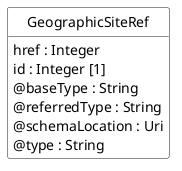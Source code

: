 @startuml
hide circle
hide methods
hide stereotype
show <<Enumeration>> stereotype
skinparam class {
   BackgroundColor<<Enumeration>> #E6F5F7
   BackgroundColor<<Ref>> #FFFFE0
   BackgroundColor<<Pivot>> #FFFFFFF
   BackgroundColor<<SimpleType>> #E2F0DA
   BackgroundColor #FCF2E3
}

class GeographicSiteRef <<Pivot>> {
    href : Integer
    id : Integer [1]
    @baseType : String
    @referredType : String
    @schemaLocation : Uri
    @type : String
}


@enduml